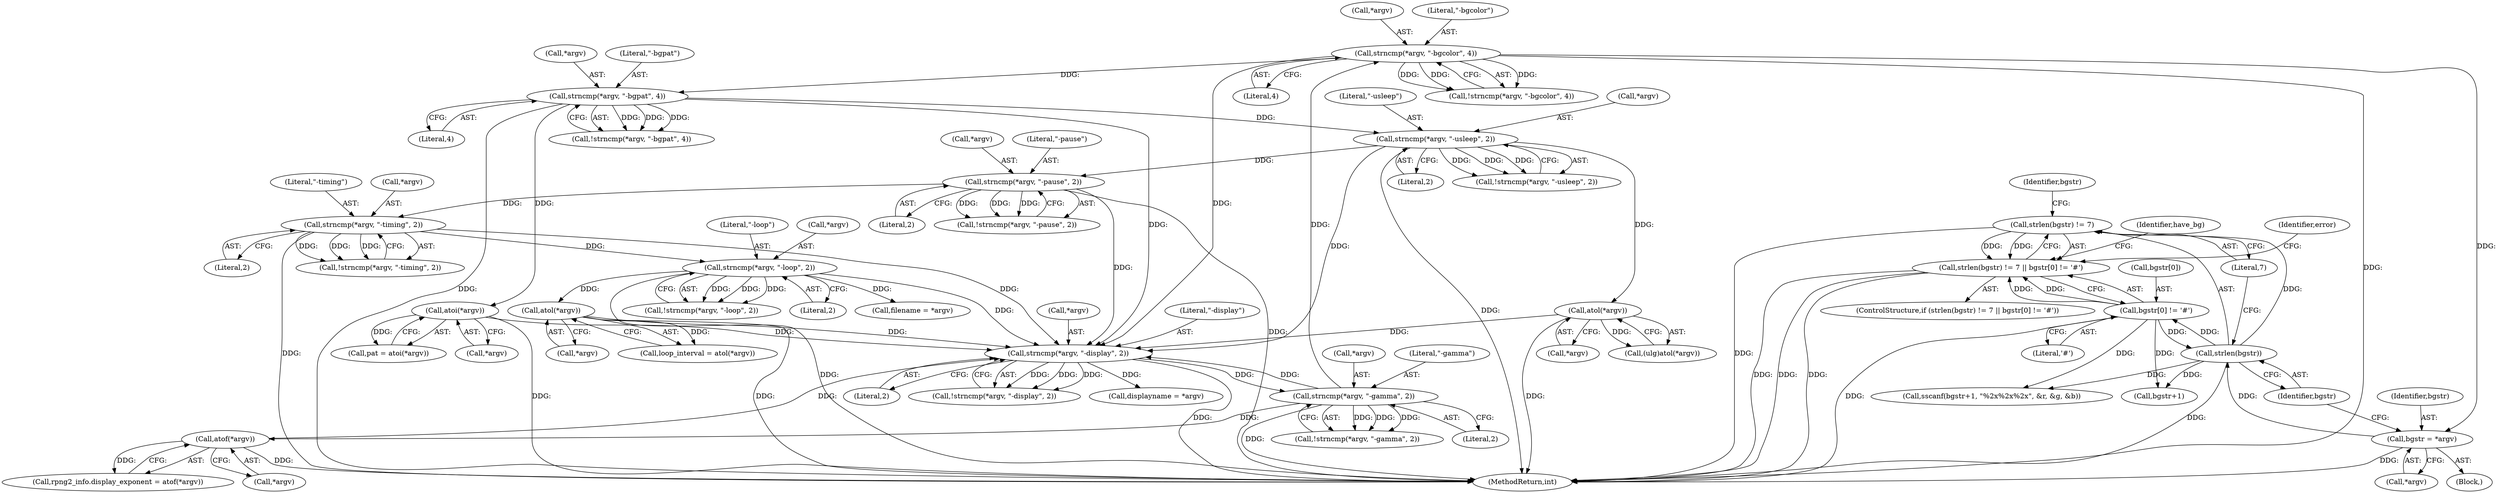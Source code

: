digraph "0_Android_9d4853418ab2f754c2b63e091c29c5529b8b86ca_8@API" {
"1000316" [label="(Call,strlen(bgstr) != 7)"];
"1000317" [label="(Call,strlen(bgstr))"];
"1000310" [label="(Call,bgstr = *argv)"];
"1000295" [label="(Call,strncmp(*argv, \"-bgcolor\", 4))"];
"1000262" [label="(Call,strncmp(*argv, \"-gamma\", 2))"];
"1000241" [label="(Call,strncmp(*argv, \"-display\", 2))"];
"1000281" [label="(Call,atof(*argv))"];
"1000407" [label="(Call,strncmp(*argv, \"-pause\", 2))"];
"1000379" [label="(Call,strncmp(*argv, \"-usleep\", 2))"];
"1000338" [label="(Call,strncmp(*argv, \"-bgpat\", 4))"];
"1000431" [label="(Call,strncmp(*argv, \"-loop\", 2))"];
"1000419" [label="(Call,strncmp(*argv, \"-timing\", 2))"];
"1000398" [label="(Call,atol(*argv))"];
"1000355" [label="(Call,atoi(*argv))"];
"1000460" [label="(Call,atol(*argv))"];
"1000320" [label="(Call,bgstr[0] != '#')"];
"1000315" [label="(Call,strlen(bgstr) != 7 || bgstr[0] != '#')"];
"1000311" [label="(Identifier,bgstr)"];
"1000296" [label="(Call,*argv)"];
"1000461" [label="(Call,*argv)"];
"1000398" [label="(Call,atol(*argv))"];
"1000356" [label="(Call,*argv)"];
"1000262" [label="(Call,strncmp(*argv, \"-gamma\", 2))"];
"1000244" [label="(Literal,\"-display\")"];
"1000315" [label="(Call,strlen(bgstr) != 7 || bgstr[0] != '#')"];
"1000342" [label="(Literal,4)"];
"1000431" [label="(Call,strncmp(*argv, \"-loop\", 2))"];
"1000255" [label="(Call,displayname = *argv)"];
"1000245" [label="(Literal,2)"];
"1000430" [label="(Call,!strncmp(*argv, \"-loop\", 2))"];
"1000314" [label="(ControlStructure,if (strlen(bgstr) != 7 || bgstr[0] != '#'))"];
"1000316" [label="(Call,strlen(bgstr) != 7)"];
"1000487" [label="(Call,filename = *argv)"];
"1000337" [label="(Call,!strncmp(*argv, \"-bgpat\", 4))"];
"1000339" [label="(Call,*argv)"];
"1000353" [label="(Call,pat = atoi(*argv))"];
"1000419" [label="(Call,strncmp(*argv, \"-timing\", 2))"];
"1000310" [label="(Call,bgstr = *argv)"];
"1000435" [label="(Literal,2)"];
"1000298" [label="(Literal,\"-bgcolor\")"];
"1000261" [label="(Call,!strncmp(*argv, \"-gamma\", 2))"];
"1000265" [label="(Literal,\"-gamma\")"];
"1000355" [label="(Call,atoi(*argv))"];
"1000317" [label="(Call,strlen(bgstr))"];
"1000434" [label="(Literal,\"-loop\")"];
"1000399" [label="(Call,*argv)"];
"1000312" [label="(Call,*argv)"];
"1001099" [label="(MethodReturn,int)"];
"1000407" [label="(Call,strncmp(*argv, \"-pause\", 2))"];
"1000241" [label="(Call,strncmp(*argv, \"-display\", 2))"];
"1000422" [label="(Literal,\"-timing\")"];
"1000410" [label="(Literal,\"-pause\")"];
"1000383" [label="(Literal,2)"];
"1000240" [label="(Call,!strncmp(*argv, \"-display\", 2))"];
"1000277" [label="(Call,rpng2_info.display_exponent = atof(*argv))"];
"1000382" [label="(Literal,\"-usleep\")"];
"1000319" [label="(Literal,7)"];
"1000281" [label="(Call,atof(*argv))"];
"1000330" [label="(Identifier,have_bg)"];
"1000295" [label="(Call,strncmp(*argv, \"-bgcolor\", 4))"];
"1000423" [label="(Literal,2)"];
"1000263" [label="(Call,*argv)"];
"1000309" [label="(Block,)"];
"1000396" [label="(Call,(ulg)atol(*argv))"];
"1000299" [label="(Literal,4)"];
"1000411" [label="(Literal,2)"];
"1000420" [label="(Call,*argv)"];
"1000324" [label="(Literal,'#')"];
"1000408" [label="(Call,*argv)"];
"1000318" [label="(Identifier,bgstr)"];
"1000242" [label="(Call,*argv)"];
"1000378" [label="(Call,!strncmp(*argv, \"-usleep\", 2))"];
"1000341" [label="(Literal,\"-bgpat\")"];
"1000320" [label="(Call,bgstr[0] != '#')"];
"1000460" [label="(Call,atol(*argv))"];
"1000266" [label="(Literal,2)"];
"1000338" [label="(Call,strncmp(*argv, \"-bgpat\", 4))"];
"1000282" [label="(Call,*argv)"];
"1000663" [label="(Call,sscanf(bgstr+1, \"%2x%2x%2x\", &r, &g, &b))"];
"1000294" [label="(Call,!strncmp(*argv, \"-bgcolor\", 4))"];
"1000379" [label="(Call,strncmp(*argv, \"-usleep\", 2))"];
"1000380" [label="(Call,*argv)"];
"1000432" [label="(Call,*argv)"];
"1000406" [label="(Call,!strncmp(*argv, \"-pause\", 2))"];
"1000458" [label="(Call,loop_interval = atol(*argv))"];
"1000321" [label="(Call,bgstr[0])"];
"1000322" [label="(Identifier,bgstr)"];
"1000418" [label="(Call,!strncmp(*argv, \"-timing\", 2))"];
"1000664" [label="(Call,bgstr+1)"];
"1000326" [label="(Identifier,error)"];
"1000316" -> "1000315"  [label="AST: "];
"1000316" -> "1000319"  [label="CFG: "];
"1000317" -> "1000316"  [label="AST: "];
"1000319" -> "1000316"  [label="AST: "];
"1000322" -> "1000316"  [label="CFG: "];
"1000315" -> "1000316"  [label="CFG: "];
"1000316" -> "1001099"  [label="DDG: "];
"1000316" -> "1000315"  [label="DDG: "];
"1000316" -> "1000315"  [label="DDG: "];
"1000317" -> "1000316"  [label="DDG: "];
"1000317" -> "1000318"  [label="CFG: "];
"1000318" -> "1000317"  [label="AST: "];
"1000319" -> "1000317"  [label="CFG: "];
"1000317" -> "1001099"  [label="DDG: "];
"1000310" -> "1000317"  [label="DDG: "];
"1000320" -> "1000317"  [label="DDG: "];
"1000317" -> "1000320"  [label="DDG: "];
"1000317" -> "1000663"  [label="DDG: "];
"1000317" -> "1000664"  [label="DDG: "];
"1000310" -> "1000309"  [label="AST: "];
"1000310" -> "1000312"  [label="CFG: "];
"1000311" -> "1000310"  [label="AST: "];
"1000312" -> "1000310"  [label="AST: "];
"1000318" -> "1000310"  [label="CFG: "];
"1000310" -> "1001099"  [label="DDG: "];
"1000295" -> "1000310"  [label="DDG: "];
"1000295" -> "1000294"  [label="AST: "];
"1000295" -> "1000299"  [label="CFG: "];
"1000296" -> "1000295"  [label="AST: "];
"1000298" -> "1000295"  [label="AST: "];
"1000299" -> "1000295"  [label="AST: "];
"1000294" -> "1000295"  [label="CFG: "];
"1000295" -> "1001099"  [label="DDG: "];
"1000295" -> "1000241"  [label="DDG: "];
"1000295" -> "1000294"  [label="DDG: "];
"1000295" -> "1000294"  [label="DDG: "];
"1000295" -> "1000294"  [label="DDG: "];
"1000262" -> "1000295"  [label="DDG: "];
"1000295" -> "1000338"  [label="DDG: "];
"1000262" -> "1000261"  [label="AST: "];
"1000262" -> "1000266"  [label="CFG: "];
"1000263" -> "1000262"  [label="AST: "];
"1000265" -> "1000262"  [label="AST: "];
"1000266" -> "1000262"  [label="AST: "];
"1000261" -> "1000262"  [label="CFG: "];
"1000262" -> "1001099"  [label="DDG: "];
"1000262" -> "1000241"  [label="DDG: "];
"1000262" -> "1000261"  [label="DDG: "];
"1000262" -> "1000261"  [label="DDG: "];
"1000262" -> "1000261"  [label="DDG: "];
"1000241" -> "1000262"  [label="DDG: "];
"1000262" -> "1000281"  [label="DDG: "];
"1000241" -> "1000240"  [label="AST: "];
"1000241" -> "1000245"  [label="CFG: "];
"1000242" -> "1000241"  [label="AST: "];
"1000244" -> "1000241"  [label="AST: "];
"1000245" -> "1000241"  [label="AST: "];
"1000240" -> "1000241"  [label="CFG: "];
"1000241" -> "1001099"  [label="DDG: "];
"1000241" -> "1000240"  [label="DDG: "];
"1000241" -> "1000240"  [label="DDG: "];
"1000241" -> "1000240"  [label="DDG: "];
"1000281" -> "1000241"  [label="DDG: "];
"1000407" -> "1000241"  [label="DDG: "];
"1000431" -> "1000241"  [label="DDG: "];
"1000398" -> "1000241"  [label="DDG: "];
"1000355" -> "1000241"  [label="DDG: "];
"1000338" -> "1000241"  [label="DDG: "];
"1000460" -> "1000241"  [label="DDG: "];
"1000419" -> "1000241"  [label="DDG: "];
"1000379" -> "1000241"  [label="DDG: "];
"1000241" -> "1000255"  [label="DDG: "];
"1000281" -> "1000277"  [label="AST: "];
"1000281" -> "1000282"  [label="CFG: "];
"1000282" -> "1000281"  [label="AST: "];
"1000277" -> "1000281"  [label="CFG: "];
"1000281" -> "1001099"  [label="DDG: "];
"1000281" -> "1000277"  [label="DDG: "];
"1000407" -> "1000406"  [label="AST: "];
"1000407" -> "1000411"  [label="CFG: "];
"1000408" -> "1000407"  [label="AST: "];
"1000410" -> "1000407"  [label="AST: "];
"1000411" -> "1000407"  [label="AST: "];
"1000406" -> "1000407"  [label="CFG: "];
"1000407" -> "1001099"  [label="DDG: "];
"1000407" -> "1000406"  [label="DDG: "];
"1000407" -> "1000406"  [label="DDG: "];
"1000407" -> "1000406"  [label="DDG: "];
"1000379" -> "1000407"  [label="DDG: "];
"1000407" -> "1000419"  [label="DDG: "];
"1000379" -> "1000378"  [label="AST: "];
"1000379" -> "1000383"  [label="CFG: "];
"1000380" -> "1000379"  [label="AST: "];
"1000382" -> "1000379"  [label="AST: "];
"1000383" -> "1000379"  [label="AST: "];
"1000378" -> "1000379"  [label="CFG: "];
"1000379" -> "1001099"  [label="DDG: "];
"1000379" -> "1000378"  [label="DDG: "];
"1000379" -> "1000378"  [label="DDG: "];
"1000379" -> "1000378"  [label="DDG: "];
"1000338" -> "1000379"  [label="DDG: "];
"1000379" -> "1000398"  [label="DDG: "];
"1000338" -> "1000337"  [label="AST: "];
"1000338" -> "1000342"  [label="CFG: "];
"1000339" -> "1000338"  [label="AST: "];
"1000341" -> "1000338"  [label="AST: "];
"1000342" -> "1000338"  [label="AST: "];
"1000337" -> "1000338"  [label="CFG: "];
"1000338" -> "1001099"  [label="DDG: "];
"1000338" -> "1000337"  [label="DDG: "];
"1000338" -> "1000337"  [label="DDG: "];
"1000338" -> "1000337"  [label="DDG: "];
"1000338" -> "1000355"  [label="DDG: "];
"1000431" -> "1000430"  [label="AST: "];
"1000431" -> "1000435"  [label="CFG: "];
"1000432" -> "1000431"  [label="AST: "];
"1000434" -> "1000431"  [label="AST: "];
"1000435" -> "1000431"  [label="AST: "];
"1000430" -> "1000431"  [label="CFG: "];
"1000431" -> "1001099"  [label="DDG: "];
"1000431" -> "1000430"  [label="DDG: "];
"1000431" -> "1000430"  [label="DDG: "];
"1000431" -> "1000430"  [label="DDG: "];
"1000419" -> "1000431"  [label="DDG: "];
"1000431" -> "1000460"  [label="DDG: "];
"1000431" -> "1000487"  [label="DDG: "];
"1000419" -> "1000418"  [label="AST: "];
"1000419" -> "1000423"  [label="CFG: "];
"1000420" -> "1000419"  [label="AST: "];
"1000422" -> "1000419"  [label="AST: "];
"1000423" -> "1000419"  [label="AST: "];
"1000418" -> "1000419"  [label="CFG: "];
"1000419" -> "1001099"  [label="DDG: "];
"1000419" -> "1000418"  [label="DDG: "];
"1000419" -> "1000418"  [label="DDG: "];
"1000419" -> "1000418"  [label="DDG: "];
"1000398" -> "1000396"  [label="AST: "];
"1000398" -> "1000399"  [label="CFG: "];
"1000399" -> "1000398"  [label="AST: "];
"1000396" -> "1000398"  [label="CFG: "];
"1000398" -> "1001099"  [label="DDG: "];
"1000398" -> "1000396"  [label="DDG: "];
"1000355" -> "1000353"  [label="AST: "];
"1000355" -> "1000356"  [label="CFG: "];
"1000356" -> "1000355"  [label="AST: "];
"1000353" -> "1000355"  [label="CFG: "];
"1000355" -> "1001099"  [label="DDG: "];
"1000355" -> "1000353"  [label="DDG: "];
"1000460" -> "1000458"  [label="AST: "];
"1000460" -> "1000461"  [label="CFG: "];
"1000461" -> "1000460"  [label="AST: "];
"1000458" -> "1000460"  [label="CFG: "];
"1000460" -> "1001099"  [label="DDG: "];
"1000460" -> "1000458"  [label="DDG: "];
"1000320" -> "1000315"  [label="AST: "];
"1000320" -> "1000324"  [label="CFG: "];
"1000321" -> "1000320"  [label="AST: "];
"1000324" -> "1000320"  [label="AST: "];
"1000315" -> "1000320"  [label="CFG: "];
"1000320" -> "1001099"  [label="DDG: "];
"1000320" -> "1000315"  [label="DDG: "];
"1000320" -> "1000315"  [label="DDG: "];
"1000320" -> "1000663"  [label="DDG: "];
"1000320" -> "1000664"  [label="DDG: "];
"1000315" -> "1000314"  [label="AST: "];
"1000326" -> "1000315"  [label="CFG: "];
"1000330" -> "1000315"  [label="CFG: "];
"1000315" -> "1001099"  [label="DDG: "];
"1000315" -> "1001099"  [label="DDG: "];
"1000315" -> "1001099"  [label="DDG: "];
}
